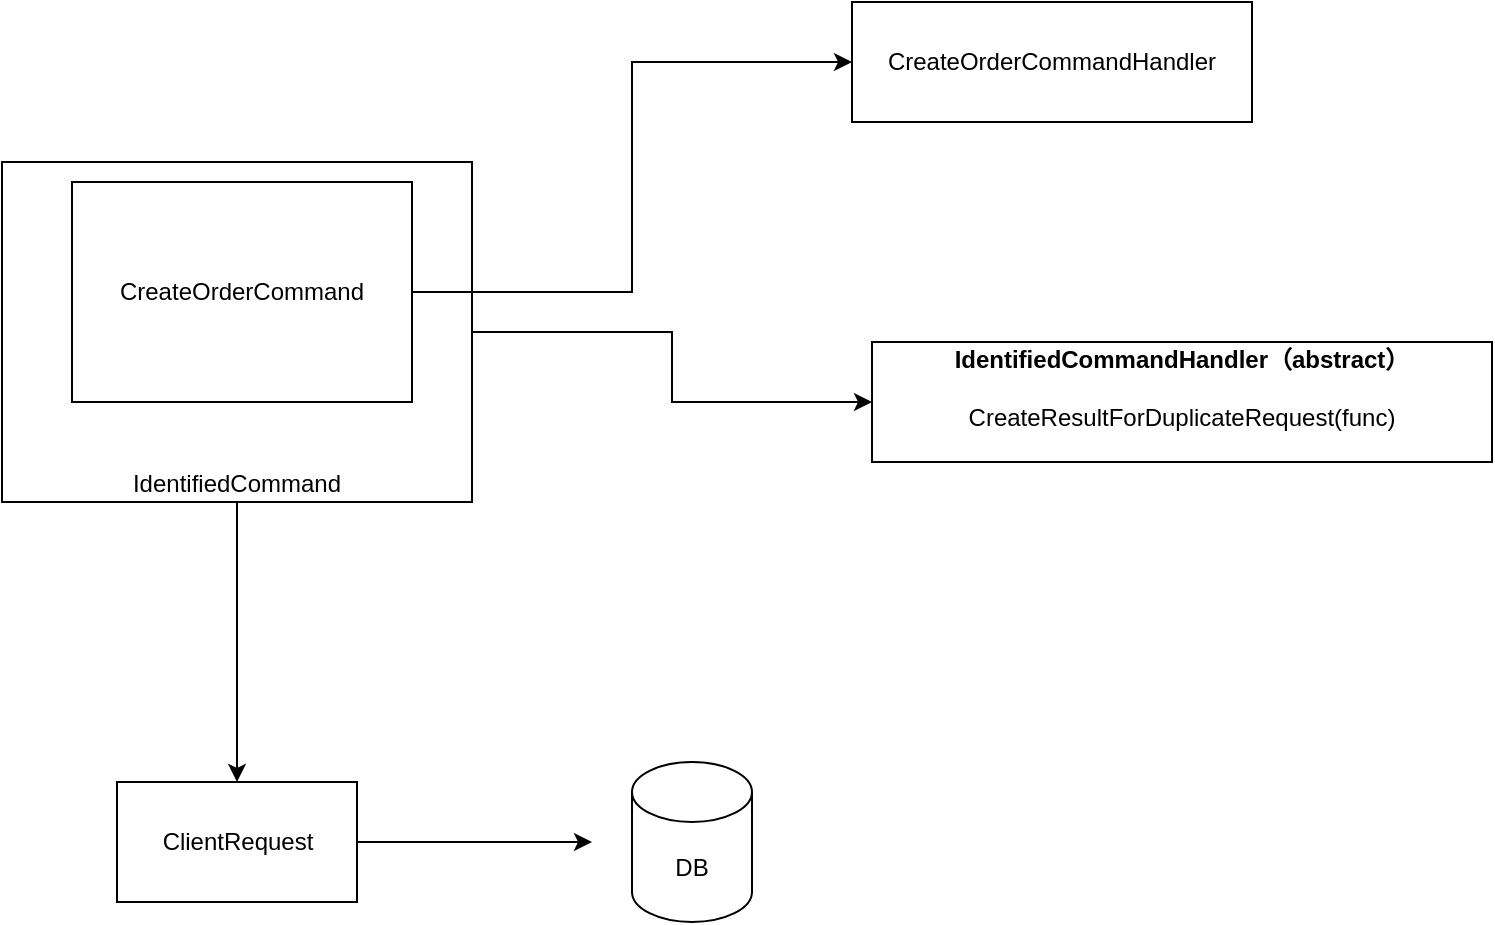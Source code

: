 <mxfile version="24.7.12">
  <diagram name="第 1 页" id="0CL0gYTpgilDrgNG6mH_">
    <mxGraphModel dx="1816" dy="509" grid="1" gridSize="10" guides="1" tooltips="1" connect="1" arrows="1" fold="1" page="1" pageScale="1" pageWidth="827" pageHeight="1169" math="0" shadow="0">
      <root>
        <mxCell id="0" />
        <mxCell id="1" parent="0" />
        <mxCell id="wwv39Vr1Hcd0nXPnE-27-6" style="edgeStyle=orthogonalEdgeStyle;rounded=0;orthogonalLoop=1;jettySize=auto;html=1;entryX=0;entryY=0.5;entryDx=0;entryDy=0;" edge="1" parent="1" source="wwv39Vr1Hcd0nXPnE-27-4" target="wwv39Vr1Hcd0nXPnE-27-5">
          <mxGeometry relative="1" as="geometry" />
        </mxCell>
        <mxCell id="wwv39Vr1Hcd0nXPnE-27-8" style="edgeStyle=orthogonalEdgeStyle;rounded=0;orthogonalLoop=1;jettySize=auto;html=1;entryX=0.5;entryY=0;entryDx=0;entryDy=0;" edge="1" parent="1" source="wwv39Vr1Hcd0nXPnE-27-4" target="wwv39Vr1Hcd0nXPnE-27-7">
          <mxGeometry relative="1" as="geometry" />
        </mxCell>
        <mxCell id="wwv39Vr1Hcd0nXPnE-27-4" value="IdentifiedCommand" style="rounded=0;whiteSpace=wrap;html=1;verticalAlign=bottom;" vertex="1" parent="1">
          <mxGeometry x="-405" y="360" width="235" height="170" as="geometry" />
        </mxCell>
        <mxCell id="wwv39Vr1Hcd0nXPnE-27-3" style="edgeStyle=orthogonalEdgeStyle;rounded=0;orthogonalLoop=1;jettySize=auto;html=1;entryX=0;entryY=0.5;entryDx=0;entryDy=0;" edge="1" parent="1" source="wwv39Vr1Hcd0nXPnE-27-1" target="wwv39Vr1Hcd0nXPnE-27-2">
          <mxGeometry relative="1" as="geometry">
            <mxPoint x="-70" y="280" as="targetPoint" />
          </mxGeometry>
        </mxCell>
        <mxCell id="wwv39Vr1Hcd0nXPnE-27-1" value="CreateOrderCommand" style="rounded=0;whiteSpace=wrap;html=1;" vertex="1" parent="1">
          <mxGeometry x="-370" y="370" width="170" height="110" as="geometry" />
        </mxCell>
        <mxCell id="wwv39Vr1Hcd0nXPnE-27-2" value="CreateOrderCommandHandler" style="rounded=0;whiteSpace=wrap;html=1;" vertex="1" parent="1">
          <mxGeometry x="20" y="280" width="200" height="60" as="geometry" />
        </mxCell>
        <mxCell id="wwv39Vr1Hcd0nXPnE-27-5" value="&lt;b&gt;IdentifiedCommandHandler（abstract）&lt;/b&gt;&lt;div&gt;&lt;b&gt;&lt;br&gt;&lt;/b&gt;&lt;div&gt;CreateResultForDuplicateRequest(func)&lt;br&gt;&lt;/div&gt;&lt;div&gt;&lt;br&gt;&lt;/div&gt;&lt;/div&gt;" style="rounded=0;whiteSpace=wrap;html=1;" vertex="1" parent="1">
          <mxGeometry x="30" y="450" width="310" height="60" as="geometry" />
        </mxCell>
        <mxCell id="wwv39Vr1Hcd0nXPnE-27-9" style="edgeStyle=orthogonalEdgeStyle;rounded=0;orthogonalLoop=1;jettySize=auto;html=1;" edge="1" parent="1" source="wwv39Vr1Hcd0nXPnE-27-7">
          <mxGeometry relative="1" as="geometry">
            <mxPoint x="-110" y="700" as="targetPoint" />
          </mxGeometry>
        </mxCell>
        <mxCell id="wwv39Vr1Hcd0nXPnE-27-7" value="ClientRequest" style="rounded=0;whiteSpace=wrap;html=1;" vertex="1" parent="1">
          <mxGeometry x="-347.5" y="670" width="120" height="60" as="geometry" />
        </mxCell>
        <mxCell id="wwv39Vr1Hcd0nXPnE-27-10" value="DB" style="shape=cylinder3;whiteSpace=wrap;html=1;boundedLbl=1;backgroundOutline=1;size=15;" vertex="1" parent="1">
          <mxGeometry x="-90" y="660" width="60" height="80" as="geometry" />
        </mxCell>
      </root>
    </mxGraphModel>
  </diagram>
</mxfile>
